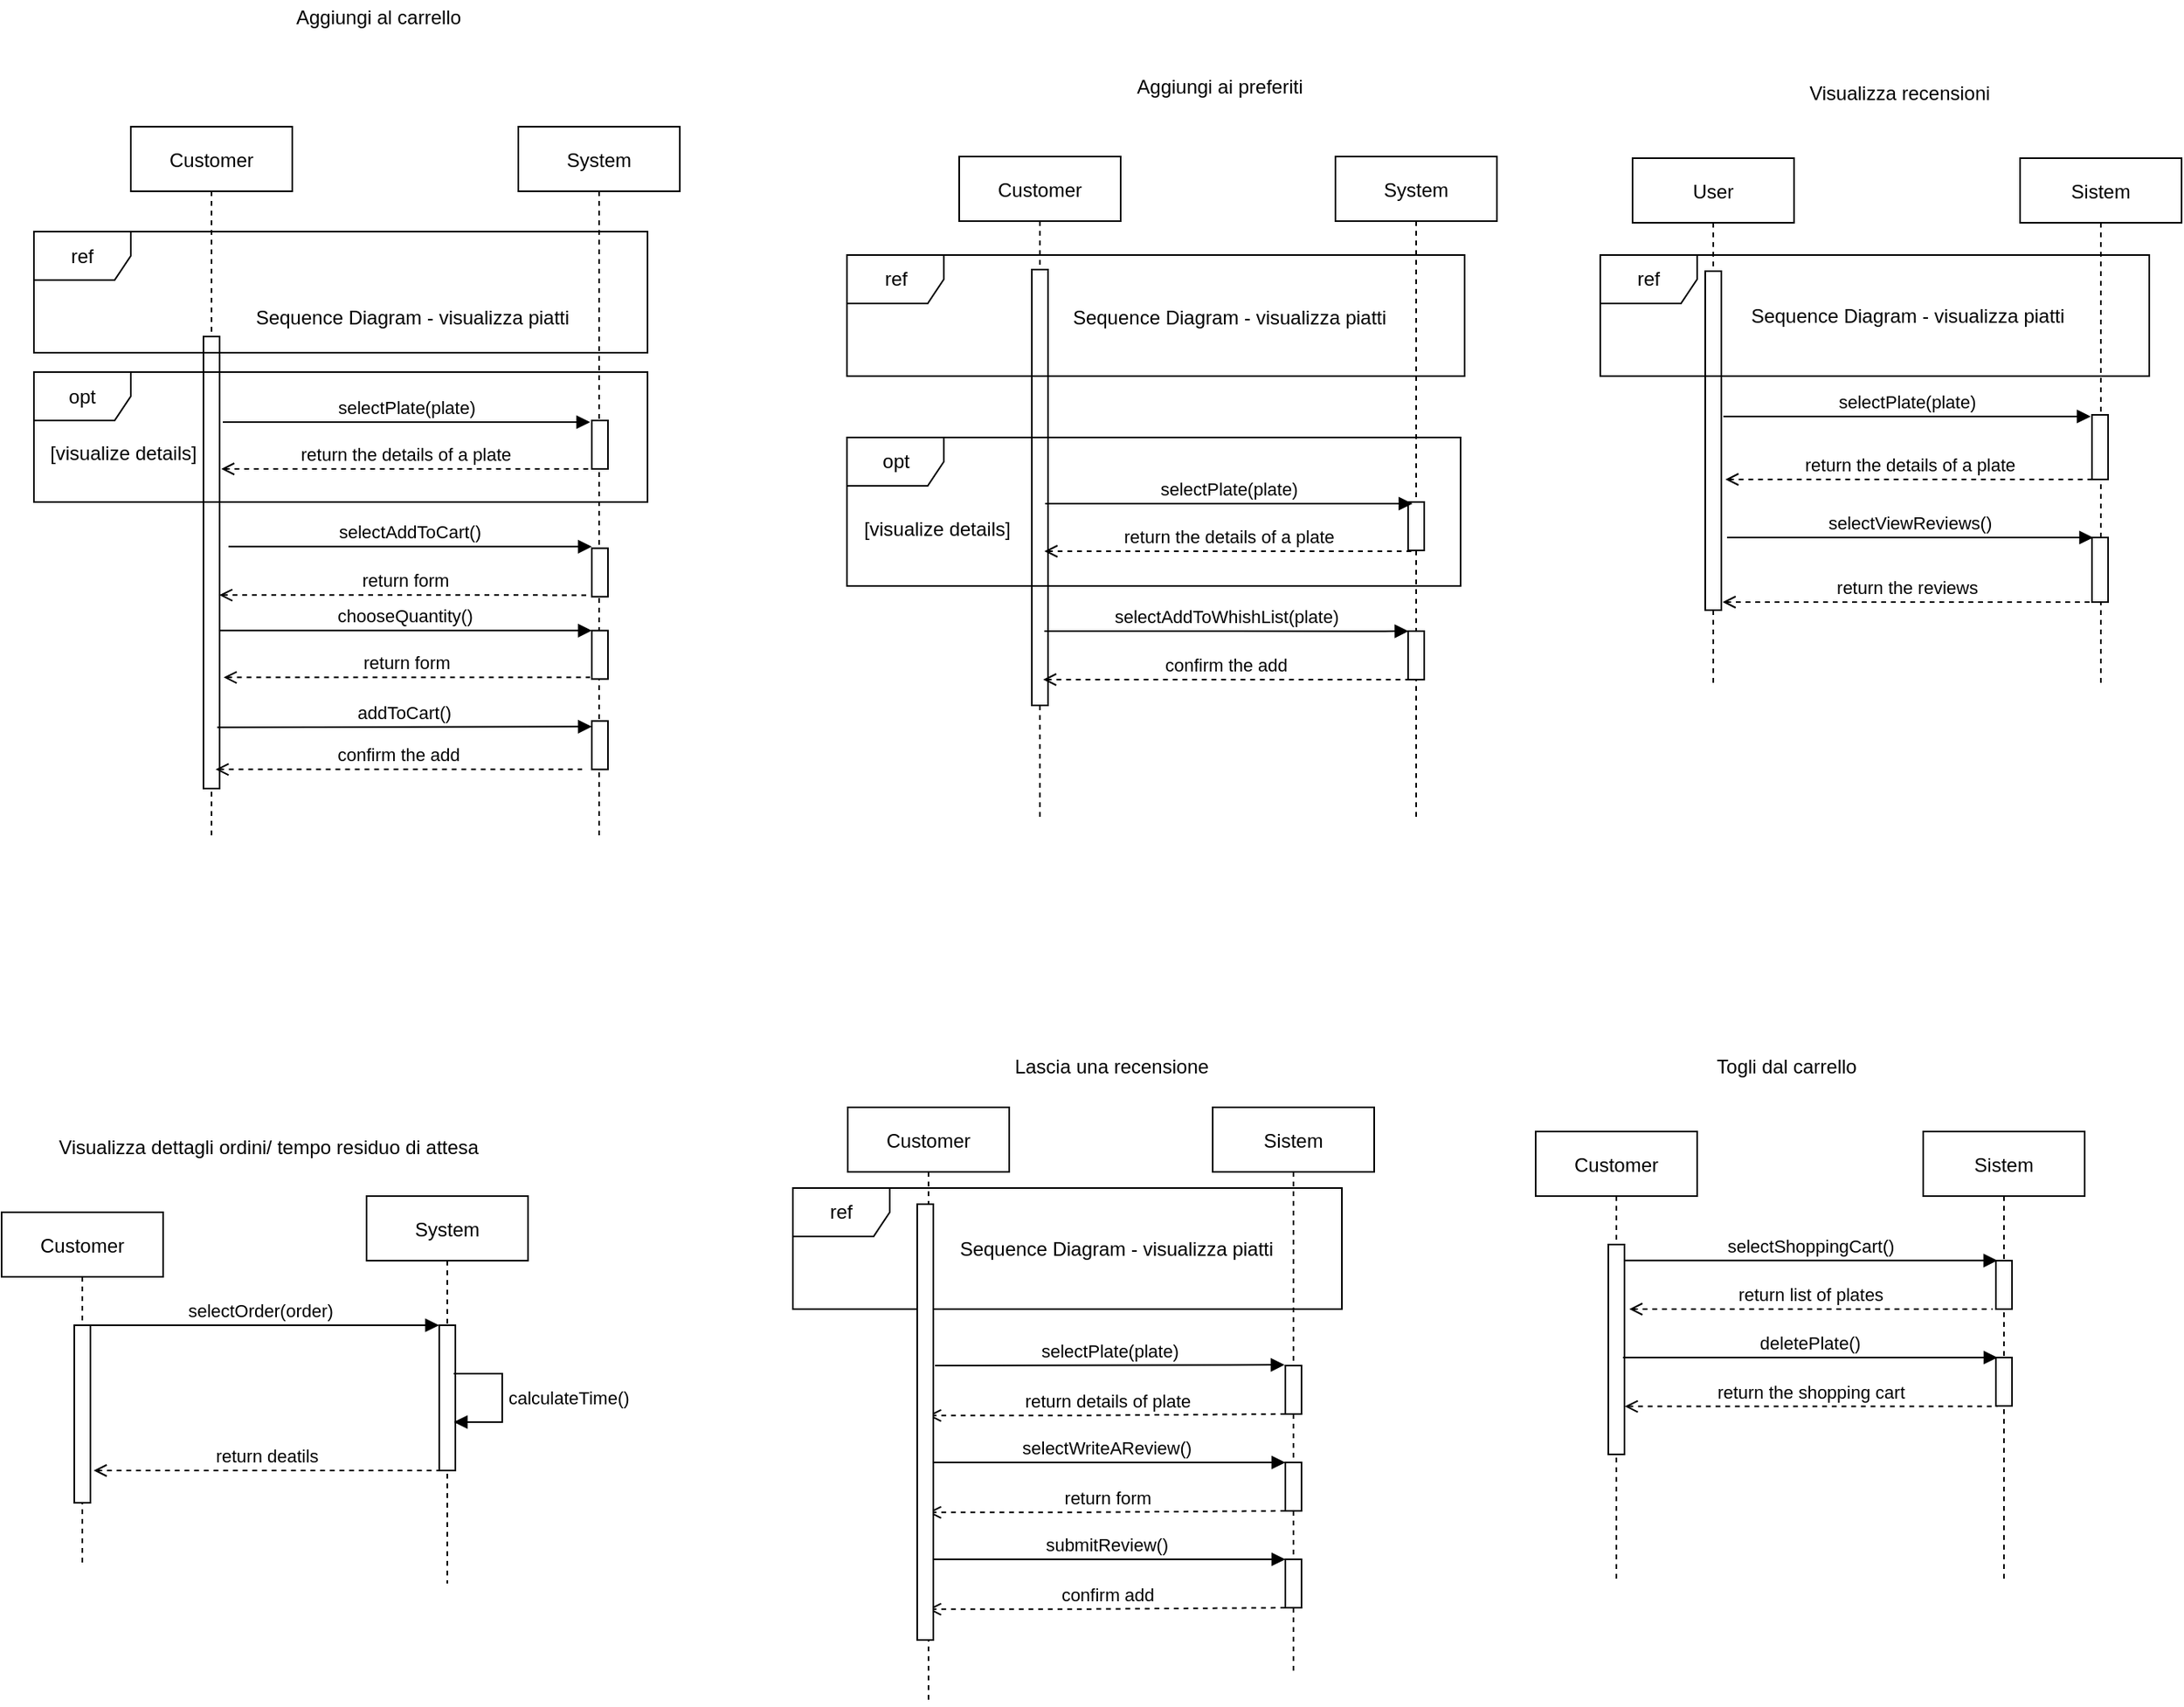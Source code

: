 <mxfile version="14.9.5" type="device"><diagram id="FxfkGwmEPqiXglSQWBZ2" name="Page-1"><mxGraphModel dx="5380" dy="5723" grid="1" gridSize="10" guides="1" tooltips="1" connect="1" arrows="1" fold="1" page="1" pageScale="1" pageWidth="3300" pageHeight="4681" math="0" shadow="0"><root><mxCell id="0"/><mxCell id="1" parent="0"/><mxCell id="GpizdHMYehnU4rHy3976-1" value="Customer" style="shape=umlLifeline;perimeter=lifelinePerimeter;container=1;collapsible=0;recursiveResize=0;rounded=0;shadow=0;strokeWidth=1;" parent="1" vertex="1"><mxGeometry x="-2120" y="-1492.5" width="100" height="442" as="geometry"/></mxCell><mxCell id="GpizdHMYehnU4rHy3976-2" value="" style="points=[];perimeter=orthogonalPerimeter;rounded=0;shadow=0;strokeWidth=1;" parent="GpizdHMYehnU4rHy3976-1" vertex="1"><mxGeometry x="45" y="130" width="10" height="280" as="geometry"/></mxCell><mxCell id="GpizdHMYehnU4rHy3976-3" value="System" style="shape=umlLifeline;perimeter=lifelinePerimeter;container=1;collapsible=0;recursiveResize=0;rounded=0;shadow=0;strokeWidth=1;" parent="1" vertex="1"><mxGeometry x="-1880" y="-1492.5" width="100" height="442" as="geometry"/></mxCell><mxCell id="GpizdHMYehnU4rHy3976-18" value="selectPlate(plate)" style="verticalAlign=bottom;endArrow=block;shadow=0;strokeWidth=1;" parent="GpizdHMYehnU4rHy3976-3" edge="1"><mxGeometry relative="1" as="geometry"><mxPoint x="-183" y="183.0" as="sourcePoint"/><mxPoint x="44.5" y="183.0" as="targetPoint"/></mxGeometry></mxCell><mxCell id="GpizdHMYehnU4rHy3976-19" value="return the details of a plate" style="verticalAlign=bottom;endArrow=none;dashed=1;endSize=8;shadow=0;strokeWidth=1;startArrow=open;startFill=0;endFill=0;entryX=0.15;entryY=1;entryDx=0;entryDy=0;entryPerimeter=0;" parent="GpizdHMYehnU4rHy3976-3" edge="1"><mxGeometry relative="1" as="geometry"><mxPoint x="44.5" y="212.0" as="targetPoint"/><mxPoint x="-184" y="212.0" as="sourcePoint"/><Array as="points"><mxPoint x="-99" y="212.0"/></Array></mxGeometry></mxCell><mxCell id="GpizdHMYehnU4rHy3976-20" value="" style="points=[];perimeter=orthogonalPerimeter;rounded=0;shadow=0;strokeWidth=1;" parent="GpizdHMYehnU4rHy3976-3" vertex="1"><mxGeometry x="45.5" y="182.0" width="10" height="30" as="geometry"/></mxCell><mxCell id="GpizdHMYehnU4rHy3976-21" value="" style="points=[];perimeter=orthogonalPerimeter;rounded=0;shadow=0;strokeWidth=1;" parent="GpizdHMYehnU4rHy3976-3" vertex="1"><mxGeometry x="45.5" y="261.17" width="10" height="30" as="geometry"/></mxCell><mxCell id="GpizdHMYehnU4rHy3976-22" value="selectAddToCart()" style="verticalAlign=bottom;endArrow=block;shadow=0;strokeWidth=1;" parent="GpizdHMYehnU4rHy3976-3" edge="1"><mxGeometry relative="1" as="geometry"><mxPoint x="-179.5" y="260.17" as="sourcePoint"/><mxPoint x="45.5" y="260.17" as="targetPoint"/></mxGeometry></mxCell><mxCell id="GpizdHMYehnU4rHy3976-23" value="return form" style="verticalAlign=bottom;endArrow=none;dashed=1;endSize=8;shadow=0;strokeWidth=1;exitX=1.033;exitY=0.212;exitDx=0;exitDy=0;exitPerimeter=0;startArrow=open;startFill=0;endFill=0;entryX=0.086;entryY=1.01;entryDx=0;entryDy=0;entryPerimeter=0;" parent="GpizdHMYehnU4rHy3976-3" edge="1"><mxGeometry relative="1" as="geometry"><mxPoint x="45.5" y="290.19" as="targetPoint"/><mxPoint x="-185.2" y="290.17" as="sourcePoint"/></mxGeometry></mxCell><mxCell id="GpizdHMYehnU4rHy3976-24" value="" style="points=[];perimeter=orthogonalPerimeter;rounded=0;shadow=0;strokeWidth=1;" parent="GpizdHMYehnU4rHy3976-3" vertex="1"><mxGeometry x="45.5" y="312.17" width="10" height="30" as="geometry"/></mxCell><mxCell id="GpizdHMYehnU4rHy3976-25" value="chooseQuantity()" style="verticalAlign=bottom;endArrow=block;shadow=0;strokeWidth=1;" parent="GpizdHMYehnU4rHy3976-3" edge="1"><mxGeometry relative="1" as="geometry"><mxPoint x="-185.5" y="312.17" as="sourcePoint"/><mxPoint x="45.5" y="312.17" as="targetPoint"/></mxGeometry></mxCell><mxCell id="GpizdHMYehnU4rHy3976-26" value="return form" style="verticalAlign=bottom;endArrow=none;dashed=1;endSize=8;shadow=0;strokeWidth=1;startArrow=open;startFill=0;endFill=0;" parent="GpizdHMYehnU4rHy3976-3" edge="1"><mxGeometry relative="1" as="geometry"><mxPoint x="44.5" y="341.17" as="targetPoint"/><mxPoint x="-182.5" y="341.17" as="sourcePoint"/></mxGeometry></mxCell><mxCell id="GpizdHMYehnU4rHy3976-27" value="addToCart()" style="verticalAlign=bottom;endArrow=block;shadow=0;strokeWidth=1;entryX=0.2;entryY=0.048;entryDx=0;entryDy=0;entryPerimeter=0;" parent="GpizdHMYehnU4rHy3976-3" edge="1"><mxGeometry relative="1" as="geometry"><mxPoint x="-186.5" y="372.15" as="sourcePoint"/><mxPoint x="45.5" y="371.67" as="targetPoint"/></mxGeometry></mxCell><mxCell id="GpizdHMYehnU4rHy3976-28" value="" style="points=[];perimeter=orthogonalPerimeter;rounded=0;shadow=0;strokeWidth=1;" parent="GpizdHMYehnU4rHy3976-3" vertex="1"><mxGeometry x="45.5" y="368.17" width="10" height="30" as="geometry"/></mxCell><mxCell id="GpizdHMYehnU4rHy3976-29" value="confirm the add" style="verticalAlign=bottom;endArrow=none;dashed=1;endSize=8;shadow=0;strokeWidth=1;startArrow=open;startFill=0;endFill=0;" parent="GpizdHMYehnU4rHy3976-3" edge="1"><mxGeometry relative="1" as="geometry"><mxPoint x="39.5" y="398.17" as="targetPoint"/><mxPoint x="-187.5" y="398.17" as="sourcePoint"/></mxGeometry></mxCell><mxCell id="GpizdHMYehnU4rHy3976-12" value="Aggiungi al carrello" style="text;html=1;align=center;verticalAlign=middle;resizable=0;points=[];autosize=1;strokeColor=none;" parent="1" vertex="1"><mxGeometry x="-2027.5" y="-1570.5" width="120" height="20" as="geometry"/></mxCell><mxCell id="GpizdHMYehnU4rHy3976-14" value="&amp;nbsp;" style="text;html=1;align=center;verticalAlign=middle;resizable=0;points=[];autosize=1;strokeColor=none;" parent="1" vertex="1"><mxGeometry x="-2128" y="-1117" width="20" height="20" as="geometry"/></mxCell><mxCell id="GpizdHMYehnU4rHy3976-15" value="ref" style="shape=umlFrame;whiteSpace=wrap;html=1;" parent="1" vertex="1"><mxGeometry x="-2180" y="-1427.5" width="380" height="75" as="geometry"/></mxCell><mxCell id="GpizdHMYehnU4rHy3976-16" value="Sequence Diagram - visualizza piatti" style="text;html=1;align=center;verticalAlign=middle;resizable=0;points=[];autosize=1;strokeColor=none;" parent="1" vertex="1"><mxGeometry x="-2051" y="-1384" width="210" height="20" as="geometry"/></mxCell><mxCell id="GpizdHMYehnU4rHy3976-33" value="Customer" style="shape=umlLifeline;perimeter=lifelinePerimeter;container=1;collapsible=0;recursiveResize=0;rounded=0;shadow=0;strokeWidth=1;" parent="1" vertex="1"><mxGeometry x="-1607" y="-1474" width="100" height="409" as="geometry"/></mxCell><mxCell id="GpizdHMYehnU4rHy3976-34" value="" style="points=[];perimeter=orthogonalPerimeter;rounded=0;shadow=0;strokeWidth=1;" parent="GpizdHMYehnU4rHy3976-33" vertex="1"><mxGeometry x="45" y="70" width="10" height="270" as="geometry"/></mxCell><mxCell id="GpizdHMYehnU4rHy3976-35" value="System" style="shape=umlLifeline;perimeter=lifelinePerimeter;container=1;collapsible=0;recursiveResize=0;rounded=0;shadow=0;strokeWidth=1;" parent="1" vertex="1"><mxGeometry x="-1374" y="-1474" width="100" height="412" as="geometry"/></mxCell><mxCell id="GpizdHMYehnU4rHy3976-37" value="" style="points=[];perimeter=orthogonalPerimeter;rounded=0;shadow=0;strokeWidth=1;" parent="GpizdHMYehnU4rHy3976-35" vertex="1"><mxGeometry x="45" y="214" width="10" height="30" as="geometry"/></mxCell><mxCell id="GpizdHMYehnU4rHy3976-38" value="" style="points=[];perimeter=orthogonalPerimeter;rounded=0;shadow=0;strokeWidth=1;" parent="GpizdHMYehnU4rHy3976-35" vertex="1"><mxGeometry x="45" y="294" width="10" height="30" as="geometry"/></mxCell><mxCell id="GpizdHMYehnU4rHy3976-41" value="Aggiungi ai preferiti" style="text;html=1;align=center;verticalAlign=middle;resizable=0;points=[];autosize=1;strokeColor=none;" parent="1" vertex="1"><mxGeometry x="-1506" y="-1527" width="120" height="20" as="geometry"/></mxCell><mxCell id="GpizdHMYehnU4rHy3976-42" value="Sequence Diagram - visualizza piatti" style="text;html=1;align=center;verticalAlign=middle;resizable=0;points=[];autosize=1;strokeColor=none;" parent="1" vertex="1"><mxGeometry x="-1545" y="-1384.5" width="210" height="20" as="geometry"/></mxCell><mxCell id="GpizdHMYehnU4rHy3976-43" value="ref" style="shape=umlFrame;whiteSpace=wrap;html=1;" parent="1" vertex="1"><mxGeometry x="-1676.5" y="-1413" width="382.5" height="75" as="geometry"/></mxCell><mxCell id="GpizdHMYehnU4rHy3976-44" value="selectPlate(plate)" style="verticalAlign=bottom;endArrow=block;shadow=0;strokeWidth=1;" parent="1" edge="1"><mxGeometry relative="1" as="geometry"><mxPoint x="-1553.75" y="-1259" as="sourcePoint"/><mxPoint x="-1326.25" y="-1259" as="targetPoint"/></mxGeometry></mxCell><mxCell id="GpizdHMYehnU4rHy3976-45" value="return the details of a plate" style="verticalAlign=bottom;endArrow=none;dashed=1;endSize=8;shadow=0;strokeWidth=1;startArrow=open;startFill=0;endFill=0;entryX=0.15;entryY=1;entryDx=0;entryDy=0;entryPerimeter=0;" parent="1" edge="1"><mxGeometry relative="1" as="geometry"><mxPoint x="-1325.75" y="-1229.5" as="targetPoint"/><mxPoint x="-1554.25" y="-1229.5" as="sourcePoint"/><Array as="points"><mxPoint x="-1469.25" y="-1229.5"/></Array></mxGeometry></mxCell><mxCell id="GpizdHMYehnU4rHy3976-46" value="selectAddToWhishList(plate)" style="verticalAlign=bottom;endArrow=block;entryX=0;entryY=0.033;shadow=0;strokeWidth=1;entryDx=0;entryDy=0;entryPerimeter=0;" parent="1" edge="1"><mxGeometry relative="1" as="geometry"><mxPoint x="-1554.25" y="-1180" as="sourcePoint"/><mxPoint x="-1328.75" y="-1179.996" as="targetPoint"/><Array as="points"><mxPoint x="-1349.75" y="-1179.91"/></Array></mxGeometry></mxCell><mxCell id="GpizdHMYehnU4rHy3976-47" value="confirm the add" style="verticalAlign=bottom;endArrow=none;dashed=1;endSize=8;shadow=0;strokeWidth=1;startArrow=open;startFill=0;endFill=0;" parent="1" edge="1"><mxGeometry relative="1" as="geometry"><mxPoint x="-1328" y="-1150" as="targetPoint"/><mxPoint x="-1555" y="-1150" as="sourcePoint"/><Array as="points"><mxPoint x="-1438" y="-1150"/></Array></mxGeometry></mxCell><mxCell id="GpizdHMYehnU4rHy3976-50" value="&lt;div&gt;[visualize details&lt;span&gt;]&lt;/span&gt;&lt;/div&gt;" style="text;html=1;align=center;verticalAlign=middle;resizable=0;points=[];autosize=1;strokeColor=none;" parent="1" vertex="1"><mxGeometry x="-1676" y="-1253.5" width="110" height="20" as="geometry"/></mxCell><mxCell id="GpizdHMYehnU4rHy3976-52" value="User" style="shape=umlLifeline;perimeter=lifelinePerimeter;container=1;collapsible=0;recursiveResize=0;rounded=0;shadow=0;strokeWidth=1;" parent="1" vertex="1"><mxGeometry x="-1190" y="-1473" width="100" height="325" as="geometry"/></mxCell><mxCell id="GpizdHMYehnU4rHy3976-53" value="" style="points=[];perimeter=orthogonalPerimeter;rounded=0;shadow=0;strokeWidth=1;" parent="GpizdHMYehnU4rHy3976-52" vertex="1"><mxGeometry x="45" y="70" width="10" height="210" as="geometry"/></mxCell><mxCell id="GpizdHMYehnU4rHy3976-54" value="Sistem" style="shape=umlLifeline;perimeter=lifelinePerimeter;container=1;collapsible=0;recursiveResize=0;rounded=0;shadow=0;strokeWidth=1;" parent="1" vertex="1"><mxGeometry x="-950" y="-1473" width="100" height="325" as="geometry"/></mxCell><mxCell id="GpizdHMYehnU4rHy3976-55" value="" style="points=[];perimeter=orthogonalPerimeter;rounded=0;shadow=0;strokeWidth=1;" parent="GpizdHMYehnU4rHy3976-54" vertex="1"><mxGeometry x="44.5" y="159" width="10" height="40" as="geometry"/></mxCell><mxCell id="GpizdHMYehnU4rHy3976-56" value="" style="points=[];perimeter=orthogonalPerimeter;rounded=0;shadow=0;strokeWidth=1;" parent="GpizdHMYehnU4rHy3976-54" vertex="1"><mxGeometry x="44.5" y="235" width="10" height="40" as="geometry"/></mxCell><mxCell id="GpizdHMYehnU4rHy3976-57" value="selectPlate(plate)" style="verticalAlign=bottom;endArrow=block;shadow=0;strokeWidth=1;" parent="1" edge="1"><mxGeometry relative="1" as="geometry"><mxPoint x="-1133.75" y="-1313" as="sourcePoint"/><mxPoint x="-906.25" y="-1313" as="targetPoint"/></mxGeometry></mxCell><mxCell id="GpizdHMYehnU4rHy3976-58" value="return the details of a plate" style="verticalAlign=bottom;endArrow=none;dashed=1;endSize=8;shadow=0;strokeWidth=1;startArrow=open;startFill=0;endFill=0;entryX=0.15;entryY=1;entryDx=0;entryDy=0;entryPerimeter=0;" parent="1" target="GpizdHMYehnU4rHy3976-55" edge="1"><mxGeometry relative="1" as="geometry"><mxPoint x="-917.5" y="-1274" as="targetPoint"/><mxPoint x="-1132.5" y="-1274" as="sourcePoint"/><Array as="points"><mxPoint x="-1047.5" y="-1274"/></Array></mxGeometry></mxCell><mxCell id="GpizdHMYehnU4rHy3976-59" value="Visualizza recensioni" style="text;html=1;align=center;verticalAlign=middle;resizable=0;points=[];autosize=1;strokeColor=none;" parent="1" vertex="1"><mxGeometry x="-1090" y="-1523" width="130" height="20" as="geometry"/></mxCell><mxCell id="GpizdHMYehnU4rHy3976-60" value="ref" style="shape=umlFrame;whiteSpace=wrap;html=1;" parent="1" vertex="1"><mxGeometry x="-1210" y="-1413" width="340" height="75" as="geometry"/></mxCell><mxCell id="GpizdHMYehnU4rHy3976-61" value="Sequence Diagram - visualizza piatti" style="text;html=1;align=center;verticalAlign=middle;resizable=0;points=[];autosize=1;strokeColor=none;" parent="1" vertex="1"><mxGeometry x="-1125" y="-1385.5" width="210" height="20" as="geometry"/></mxCell><mxCell id="GpizdHMYehnU4rHy3976-62" value="selectViewReviews()" style="verticalAlign=bottom;endArrow=block;shadow=0;strokeWidth=1;" parent="1" edge="1"><mxGeometry relative="1" as="geometry"><mxPoint x="-1131.5" y="-1238" as="sourcePoint"/><mxPoint x="-904.75" y="-1238" as="targetPoint"/></mxGeometry></mxCell><mxCell id="GpizdHMYehnU4rHy3976-63" value="return the reviews" style="verticalAlign=bottom;endArrow=none;dashed=1;endSize=8;shadow=0;strokeWidth=1;startArrow=open;startFill=0;endFill=0;entryX=0.15;entryY=1;entryDx=0;entryDy=0;entryPerimeter=0;" parent="1" edge="1"><mxGeometry relative="1" as="geometry"><mxPoint x="-905.75" y="-1198" as="targetPoint"/><mxPoint x="-1134.25" y="-1198" as="sourcePoint"/><Array as="points"><mxPoint x="-1049.25" y="-1198"/></Array></mxGeometry></mxCell><mxCell id="GpizdHMYehnU4rHy3976-64" value="Customer" style="shape=umlLifeline;perimeter=lifelinePerimeter;container=1;collapsible=0;recursiveResize=0;rounded=0;shadow=0;strokeWidth=1;" parent="1" vertex="1"><mxGeometry x="-2200" y="-820" width="100" height="220" as="geometry"/></mxCell><mxCell id="GpizdHMYehnU4rHy3976-65" value="" style="points=[];perimeter=orthogonalPerimeter;rounded=0;shadow=0;strokeWidth=1;" parent="GpizdHMYehnU4rHy3976-64" vertex="1"><mxGeometry x="45" y="70" width="10" height="110" as="geometry"/></mxCell><mxCell id="GpizdHMYehnU4rHy3976-66" value="selectOrder(order)" style="verticalAlign=bottom;endArrow=block;entryX=0.09;entryY=-0.003;shadow=0;strokeWidth=1;entryDx=0;entryDy=0;entryPerimeter=0;" parent="1" edge="1"><mxGeometry relative="1" as="geometry"><mxPoint x="-2150" y="-750" as="sourcePoint"/><mxPoint x="-1929.1" y="-750" as="targetPoint"/></mxGeometry></mxCell><mxCell id="GpizdHMYehnU4rHy3976-67" value="System" style="shape=umlLifeline;perimeter=lifelinePerimeter;container=1;collapsible=0;recursiveResize=0;rounded=0;shadow=0;strokeWidth=1;" parent="1" vertex="1"><mxGeometry x="-1974" y="-830" width="100" height="240" as="geometry"/></mxCell><mxCell id="GpizdHMYehnU4rHy3976-68" value="" style="points=[];perimeter=orthogonalPerimeter;rounded=0;shadow=0;strokeWidth=1;" parent="GpizdHMYehnU4rHy3976-67" vertex="1"><mxGeometry x="45" y="80" width="10" height="90" as="geometry"/></mxCell><mxCell id="GpizdHMYehnU4rHy3976-69" value="return deatils" style="verticalAlign=bottom;endArrow=none;dashed=1;endSize=8;shadow=0;strokeWidth=1;startArrow=open;startFill=0;endFill=0;" parent="1" edge="1"><mxGeometry relative="1" as="geometry"><mxPoint x="-1928" y="-660" as="targetPoint"/><mxPoint x="-2143" y="-660" as="sourcePoint"/><Array as="points"><mxPoint x="-2090" y="-660"/><mxPoint x="-2058" y="-660"/><mxPoint x="-2000" y="-660"/></Array></mxGeometry></mxCell><mxCell id="GpizdHMYehnU4rHy3976-70" value="calculateTime()" style="edgeStyle=orthogonalEdgeStyle;html=1;align=left;spacingLeft=2;endArrow=block;rounded=0;" parent="1" edge="1"><mxGeometry relative="1" as="geometry"><mxPoint x="-1920" y="-720" as="sourcePoint"/><Array as="points"><mxPoint x="-1890" y="-720"/><mxPoint x="-1890" y="-690"/></Array><mxPoint x="-1920" y="-690" as="targetPoint"/></mxGeometry></mxCell><mxCell id="GpizdHMYehnU4rHy3976-71" value="Visualizza dettagli ordini/ tempo residuo di attesa" style="text;html=1;align=center;verticalAlign=middle;resizable=0;points=[];autosize=1;strokeColor=none;" parent="1" vertex="1"><mxGeometry x="-2175" y="-870" width="280" height="20" as="geometry"/></mxCell><mxCell id="GpizdHMYehnU4rHy3976-72" value="Customer" style="shape=umlLifeline;perimeter=lifelinePerimeter;container=1;collapsible=0;recursiveResize=0;rounded=0;shadow=0;strokeWidth=1;" parent="1" vertex="1"><mxGeometry x="-1676" y="-885" width="100" height="370" as="geometry"/></mxCell><mxCell id="GpizdHMYehnU4rHy3976-74" value="Sistem" style="shape=umlLifeline;perimeter=lifelinePerimeter;container=1;collapsible=0;recursiveResize=0;rounded=0;shadow=0;strokeWidth=1;" parent="1" vertex="1"><mxGeometry x="-1450" y="-885" width="100" height="350" as="geometry"/></mxCell><mxCell id="GpizdHMYehnU4rHy3976-75" value="" style="points=[];perimeter=orthogonalPerimeter;rounded=0;shadow=0;strokeWidth=1;" parent="GpizdHMYehnU4rHy3976-74" vertex="1"><mxGeometry x="45" y="160" width="10" height="30" as="geometry"/></mxCell><mxCell id="GpizdHMYehnU4rHy3976-76" value="" style="points=[];perimeter=orthogonalPerimeter;rounded=0;shadow=0;strokeWidth=1;" parent="GpizdHMYehnU4rHy3976-74" vertex="1"><mxGeometry x="45" y="220" width="10" height="30" as="geometry"/></mxCell><mxCell id="GpizdHMYehnU4rHy3976-77" value="return details of plate" style="verticalAlign=bottom;endArrow=none;dashed=1;endSize=8;shadow=0;strokeWidth=1;startArrow=open;startFill=0;endFill=0;entryX=0.082;entryY=0.969;entryDx=0;entryDy=0;entryPerimeter=0;" parent="1" edge="1"><mxGeometry relative="1" as="geometry"><mxPoint x="-1403.0" y="-695" as="targetPoint"/><mxPoint x="-1626.32" y="-694.07" as="sourcePoint"/><Array as="points"><mxPoint x="-1541.32" y="-694.07"/></Array></mxGeometry></mxCell><mxCell id="GpizdHMYehnU4rHy3976-78" value="selectWriteAReview()" style="verticalAlign=bottom;endArrow=block;entryX=0.09;entryY=-0.003;shadow=0;strokeWidth=1;entryDx=0;entryDy=0;entryPerimeter=0;" parent="1" edge="1"><mxGeometry relative="1" as="geometry"><mxPoint x="-1625.9" y="-665" as="sourcePoint"/><mxPoint x="-1405" y="-665" as="targetPoint"/></mxGeometry></mxCell><mxCell id="GpizdHMYehnU4rHy3976-79" value="return form" style="verticalAlign=bottom;endArrow=none;dashed=1;endSize=8;shadow=0;strokeWidth=1;startArrow=open;startFill=0;endFill=0;entryX=0.082;entryY=0.969;entryDx=0;entryDy=0;entryPerimeter=0;" parent="1" edge="1"><mxGeometry relative="1" as="geometry"><mxPoint x="-1403.0" y="-635" as="targetPoint"/><mxPoint x="-1626.32" y="-634.07" as="sourcePoint"/><Array as="points"><mxPoint x="-1541.32" y="-634.07"/></Array></mxGeometry></mxCell><mxCell id="GpizdHMYehnU4rHy3976-80" value="Lascia una recensione" style="text;html=1;align=center;verticalAlign=middle;resizable=0;points=[];autosize=1;strokeColor=none;" parent="1" vertex="1"><mxGeometry x="-1583" y="-920" width="140" height="20" as="geometry"/></mxCell><mxCell id="GpizdHMYehnU4rHy3976-81" value="ref" style="shape=umlFrame;whiteSpace=wrap;html=1;" parent="1" vertex="1"><mxGeometry x="-1710" y="-835" width="340" height="75" as="geometry"/></mxCell><mxCell id="GpizdHMYehnU4rHy3976-82" value="Sequence Diagram - visualizza piatti" style="text;html=1;align=center;verticalAlign=middle;resizable=0;points=[];autosize=1;strokeColor=none;" parent="1" vertex="1"><mxGeometry x="-1615" y="-807.5" width="210" height="20" as="geometry"/></mxCell><mxCell id="GpizdHMYehnU4rHy3976-83" value="" style="points=[];perimeter=orthogonalPerimeter;rounded=0;shadow=0;strokeWidth=1;" parent="1" vertex="1"><mxGeometry x="-1405" y="-605" width="10" height="30" as="geometry"/></mxCell><mxCell id="GpizdHMYehnU4rHy3976-84" value="submitReview()" style="verticalAlign=bottom;endArrow=block;entryX=0.09;entryY=-0.003;shadow=0;strokeWidth=1;entryDx=0;entryDy=0;entryPerimeter=0;" parent="1" edge="1"><mxGeometry relative="1" as="geometry"><mxPoint x="-1625.9" y="-605" as="sourcePoint"/><mxPoint x="-1405" y="-605" as="targetPoint"/></mxGeometry></mxCell><mxCell id="GpizdHMYehnU4rHy3976-85" value="confirm add" style="verticalAlign=bottom;endArrow=none;dashed=1;endSize=8;shadow=0;strokeWidth=1;startArrow=open;startFill=0;endFill=0;entryX=0.082;entryY=0.969;entryDx=0;entryDy=0;entryPerimeter=0;" parent="1" edge="1"><mxGeometry relative="1" as="geometry"><mxPoint x="-1403" y="-575" as="targetPoint"/><mxPoint x="-1626.32" y="-574.07" as="sourcePoint"/><Array as="points"><mxPoint x="-1541.32" y="-574.07"/></Array></mxGeometry></mxCell><mxCell id="GpizdHMYehnU4rHy3976-86" value="" style="points=[];perimeter=orthogonalPerimeter;rounded=0;shadow=0;strokeWidth=1;" parent="1" vertex="1"><mxGeometry x="-1633" y="-825" width="10" height="270" as="geometry"/></mxCell><mxCell id="GpizdHMYehnU4rHy3976-87" value="selectPlate(plate)" style="verticalAlign=bottom;endArrow=block;shadow=0;strokeWidth=1;" parent="1" edge="1"><mxGeometry relative="1" as="geometry"><mxPoint x="-1622" y="-725" as="sourcePoint"/><mxPoint x="-1405.5" y="-725.5" as="targetPoint"/></mxGeometry></mxCell><mxCell id="GpizdHMYehnU4rHy3976-88" value="Customer" style="shape=umlLifeline;perimeter=lifelinePerimeter;container=1;collapsible=0;recursiveResize=0;rounded=0;shadow=0;strokeWidth=1;" parent="1" vertex="1"><mxGeometry x="-1250" y="-870" width="100" height="280" as="geometry"/></mxCell><mxCell id="GpizdHMYehnU4rHy3976-89" value="" style="points=[];perimeter=orthogonalPerimeter;rounded=0;shadow=0;strokeWidth=1;" parent="GpizdHMYehnU4rHy3976-88" vertex="1"><mxGeometry x="45" y="70" width="10" height="130" as="geometry"/></mxCell><mxCell id="GpizdHMYehnU4rHy3976-90" value="selectShoppingCart()" style="verticalAlign=bottom;endArrow=block;entryX=0.09;entryY=-0.003;shadow=0;strokeWidth=1;entryDx=0;entryDy=0;entryPerimeter=0;" parent="1" source="GpizdHMYehnU4rHy3976-89" target="GpizdHMYehnU4rHy3976-92" edge="1"><mxGeometry relative="1" as="geometry"><mxPoint x="-1095" y="-790" as="sourcePoint"/></mxGeometry></mxCell><mxCell id="GpizdHMYehnU4rHy3976-91" value="Sistem" style="shape=umlLifeline;perimeter=lifelinePerimeter;container=1;collapsible=0;recursiveResize=0;rounded=0;shadow=0;strokeWidth=1;" parent="1" vertex="1"><mxGeometry x="-1010" y="-870" width="100" height="280" as="geometry"/></mxCell><mxCell id="GpizdHMYehnU4rHy3976-92" value="" style="points=[];perimeter=orthogonalPerimeter;rounded=0;shadow=0;strokeWidth=1;" parent="GpizdHMYehnU4rHy3976-91" vertex="1"><mxGeometry x="45" y="80" width="10" height="30" as="geometry"/></mxCell><mxCell id="GpizdHMYehnU4rHy3976-93" value="return list of plates" style="verticalAlign=bottom;endArrow=none;dashed=1;endSize=8;shadow=0;strokeWidth=1;startArrow=open;startFill=0;endFill=0;" parent="1" edge="1"><mxGeometry relative="1" as="geometry"><mxPoint x="-967" y="-760" as="targetPoint"/><mxPoint x="-1192" y="-760" as="sourcePoint"/></mxGeometry></mxCell><mxCell id="GpizdHMYehnU4rHy3976-94" value="" style="points=[];perimeter=orthogonalPerimeter;rounded=0;shadow=0;strokeWidth=1;" parent="1" vertex="1"><mxGeometry x="-965" y="-730" width="10" height="30" as="geometry"/></mxCell><mxCell id="GpizdHMYehnU4rHy3976-95" value="deletePlate()" style="verticalAlign=bottom;endArrow=block;shadow=0;strokeWidth=1;" parent="1" edge="1"><mxGeometry relative="1" as="geometry"><mxPoint x="-1195.9" y="-730" as="sourcePoint"/><mxPoint x="-964" y="-730" as="targetPoint"/></mxGeometry></mxCell><mxCell id="GpizdHMYehnU4rHy3976-96" value="return the shopping cart" style="verticalAlign=bottom;endArrow=none;dashed=1;endSize=8;shadow=0;strokeWidth=1;exitX=1.033;exitY=0.212;exitDx=0;exitDy=0;exitPerimeter=0;startArrow=open;startFill=0;endFill=0;entryX=0.086;entryY=1.01;entryDx=0;entryDy=0;entryPerimeter=0;" parent="1" target="GpizdHMYehnU4rHy3976-94" edge="1"><mxGeometry relative="1" as="geometry"><mxPoint x="-845.17" y="-700" as="targetPoint"/><mxPoint x="-1194.84" y="-699.72" as="sourcePoint"/></mxGeometry></mxCell><mxCell id="GpizdHMYehnU4rHy3976-97" value="Togli dal carrello" style="text;html=1;align=center;verticalAlign=middle;resizable=0;points=[];autosize=1;strokeColor=none;" parent="1" vertex="1"><mxGeometry x="-1150" y="-920" width="110" height="20" as="geometry"/></mxCell><mxCell id="0w-NcXmazeGL7O_fGhGA-3" value="&lt;div&gt;[visualize details&lt;span&gt;]&lt;/span&gt;&lt;/div&gt;" style="text;html=1;align=center;verticalAlign=middle;resizable=0;points=[];autosize=1;strokeColor=none;" parent="1" vertex="1"><mxGeometry x="-2180" y="-1300" width="110" height="20" as="geometry"/></mxCell><mxCell id="0w-NcXmazeGL7O_fGhGA-1" value="opt" style="shape=umlFrame;whiteSpace=wrap;html=1;" parent="1" vertex="1"><mxGeometry x="-2180" y="-1340.5" width="380" height="80.5" as="geometry"/></mxCell><mxCell id="0w-NcXmazeGL7O_fGhGA-2" value="opt" style="shape=umlFrame;whiteSpace=wrap;html=1;" parent="1" vertex="1"><mxGeometry x="-1676.5" y="-1300" width="380" height="92" as="geometry"/></mxCell></root></mxGraphModel></diagram></mxfile>